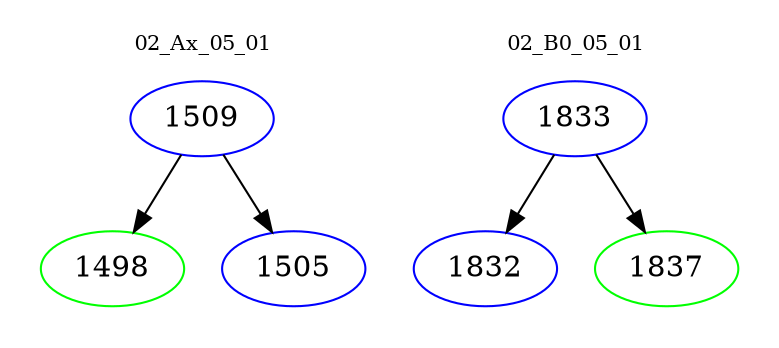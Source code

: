 digraph{
subgraph cluster_0 {
color = white
label = "02_Ax_05_01";
fontsize=10;
T0_1509 [label="1509", color="blue"]
T0_1509 -> T0_1498 [color="black"]
T0_1498 [label="1498", color="green"]
T0_1509 -> T0_1505 [color="black"]
T0_1505 [label="1505", color="blue"]
}
subgraph cluster_1 {
color = white
label = "02_B0_05_01";
fontsize=10;
T1_1833 [label="1833", color="blue"]
T1_1833 -> T1_1832 [color="black"]
T1_1832 [label="1832", color="blue"]
T1_1833 -> T1_1837 [color="black"]
T1_1837 [label="1837", color="green"]
}
}
